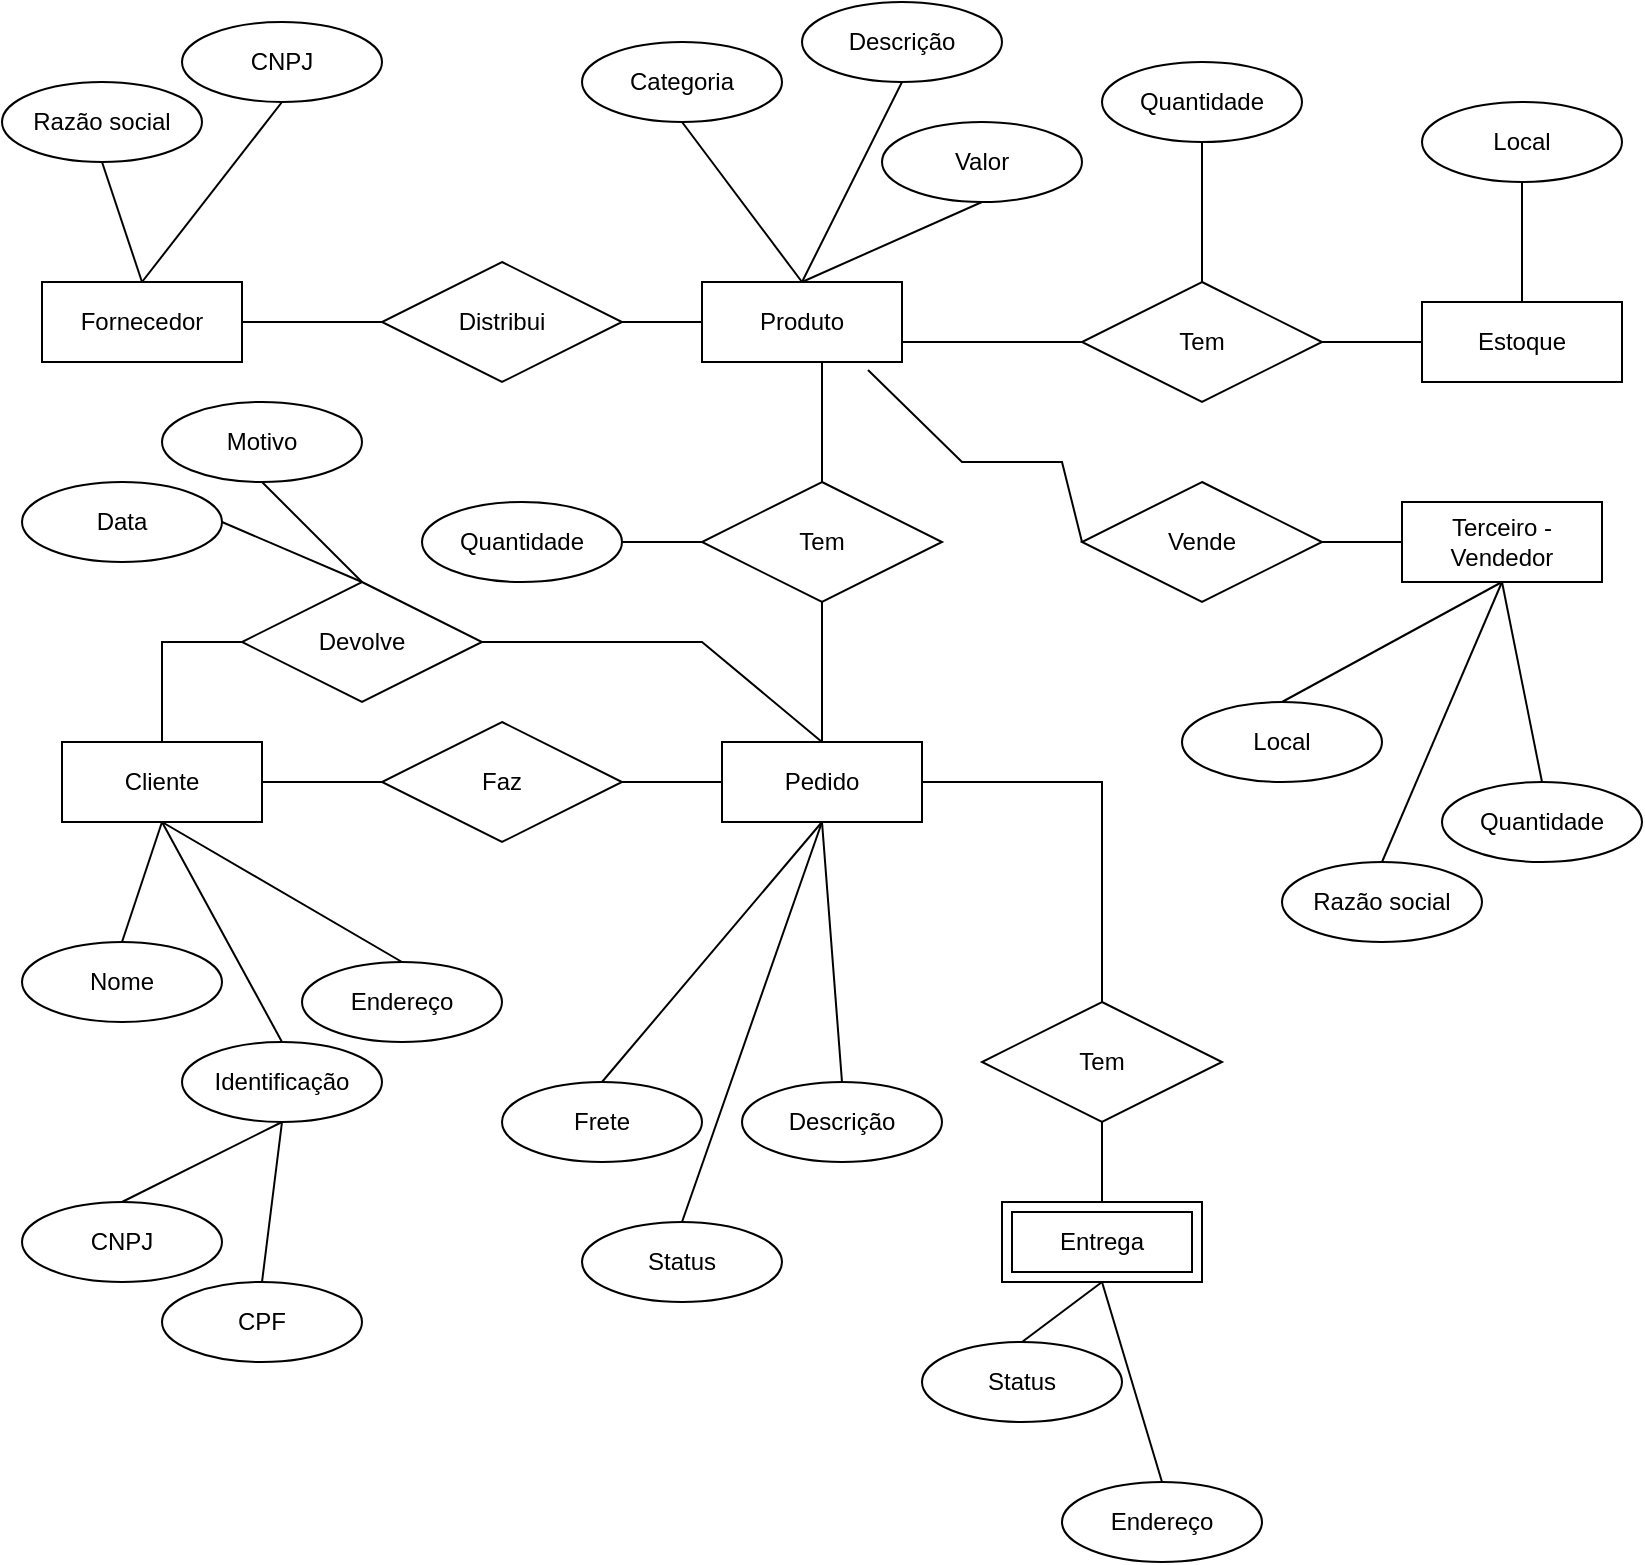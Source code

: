 <mxfile version="20.3.3" type="device"><diagram id="R2lEEEUBdFMjLlhIrx00" name="Page-1"><mxGraphModel dx="1038" dy="536" grid="1" gridSize="10" guides="1" tooltips="1" connect="1" arrows="1" fold="1" page="1" pageScale="1" pageWidth="850" pageHeight="1100" math="0" shadow="0" extFonts="Permanent Marker^https://fonts.googleapis.com/css?family=Permanent+Marker"><root><mxCell id="0"/><mxCell id="1" parent="0"/><mxCell id="_aVbSw46zG1tApkILwOk-37" style="edgeStyle=none;rounded=0;orthogonalLoop=1;jettySize=auto;html=1;exitX=1;exitY=0.75;exitDx=0;exitDy=0;entryX=0;entryY=0.5;entryDx=0;entryDy=0;endArrow=none;endFill=0;" edge="1" parent="1" source="_aVbSw46zG1tApkILwOk-1" target="_aVbSw46zG1tApkILwOk-21"><mxGeometry relative="1" as="geometry"/></mxCell><mxCell id="_aVbSw46zG1tApkILwOk-1" value="Produto" style="whiteSpace=wrap;html=1;align=center;" vertex="1" parent="1"><mxGeometry x="360" y="150" width="100" height="40" as="geometry"/></mxCell><mxCell id="_aVbSw46zG1tApkILwOk-30" style="edgeStyle=none;rounded=0;orthogonalLoop=1;jettySize=auto;html=1;exitX=1;exitY=0.5;exitDx=0;exitDy=0;entryX=0;entryY=0.5;entryDx=0;entryDy=0;endArrow=none;endFill=0;" edge="1" parent="1" source="_aVbSw46zG1tApkILwOk-2" target="_aVbSw46zG1tApkILwOk-29"><mxGeometry relative="1" as="geometry"/></mxCell><mxCell id="_aVbSw46zG1tApkILwOk-95" style="edgeStyle=none;rounded=0;orthogonalLoop=1;jettySize=auto;html=1;exitX=0.5;exitY=0;exitDx=0;exitDy=0;entryX=0;entryY=0.5;entryDx=0;entryDy=0;endArrow=none;endFill=0;" edge="1" parent="1" source="_aVbSw46zG1tApkILwOk-2" target="_aVbSw46zG1tApkILwOk-93"><mxGeometry relative="1" as="geometry"><Array as="points"><mxPoint x="90" y="330"/></Array></mxGeometry></mxCell><mxCell id="_aVbSw46zG1tApkILwOk-2" value="Cliente" style="whiteSpace=wrap;html=1;align=center;" vertex="1" parent="1"><mxGeometry x="40" y="380" width="100" height="40" as="geometry"/></mxCell><mxCell id="_aVbSw46zG1tApkILwOk-3" value="Estoque" style="whiteSpace=wrap;html=1;align=center;" vertex="1" parent="1"><mxGeometry x="720" y="160" width="100" height="40" as="geometry"/></mxCell><mxCell id="_aVbSw46zG1tApkILwOk-26" style="edgeStyle=none;rounded=0;orthogonalLoop=1;jettySize=auto;html=1;exitX=0.5;exitY=0;exitDx=0;exitDy=0;entryX=0.5;entryY=1;entryDx=0;entryDy=0;endArrow=none;endFill=0;" edge="1" parent="1" source="_aVbSw46zG1tApkILwOk-5" target="_aVbSw46zG1tApkILwOk-25"><mxGeometry relative="1" as="geometry"/></mxCell><mxCell id="_aVbSw46zG1tApkILwOk-81" style="edgeStyle=none;rounded=0;orthogonalLoop=1;jettySize=auto;html=1;exitX=1;exitY=0.5;exitDx=0;exitDy=0;entryX=0.5;entryY=0;entryDx=0;entryDy=0;endArrow=none;endFill=0;" edge="1" parent="1" source="_aVbSw46zG1tApkILwOk-5" target="_aVbSw46zG1tApkILwOk-80"><mxGeometry relative="1" as="geometry"><Array as="points"><mxPoint x="560" y="400"/></Array></mxGeometry></mxCell><mxCell id="_aVbSw46zG1tApkILwOk-5" value="&lt;div&gt;Pedido&lt;/div&gt;" style="whiteSpace=wrap;html=1;align=center;" vertex="1" parent="1"><mxGeometry x="370" y="380" width="100" height="40" as="geometry"/></mxCell><mxCell id="_aVbSw46zG1tApkILwOk-24" style="edgeStyle=none;rounded=0;orthogonalLoop=1;jettySize=auto;html=1;exitX=1;exitY=0.5;exitDx=0;exitDy=0;entryX=0;entryY=0.5;entryDx=0;entryDy=0;endArrow=none;endFill=0;" edge="1" parent="1" source="_aVbSw46zG1tApkILwOk-6" target="_aVbSw46zG1tApkILwOk-8"><mxGeometry relative="1" as="geometry"/></mxCell><mxCell id="_aVbSw46zG1tApkILwOk-6" value="&lt;div&gt;Fornecedor&lt;/div&gt;" style="whiteSpace=wrap;html=1;align=center;" vertex="1" parent="1"><mxGeometry x="30" y="150" width="100" height="40" as="geometry"/></mxCell><mxCell id="_aVbSw46zG1tApkILwOk-20" style="edgeStyle=orthogonalEdgeStyle;rounded=0;orthogonalLoop=1;jettySize=auto;html=1;exitX=1;exitY=0.5;exitDx=0;exitDy=0;endArrow=none;endFill=0;" edge="1" parent="1" source="_aVbSw46zG1tApkILwOk-8" target="_aVbSw46zG1tApkILwOk-1"><mxGeometry relative="1" as="geometry"/></mxCell><mxCell id="_aVbSw46zG1tApkILwOk-8" value="Distribui" style="shape=rhombus;perimeter=rhombusPerimeter;whiteSpace=wrap;html=1;align=center;" vertex="1" parent="1"><mxGeometry x="200" y="140" width="120" height="60" as="geometry"/></mxCell><mxCell id="_aVbSw46zG1tApkILwOk-35" style="edgeStyle=none;rounded=0;orthogonalLoop=1;jettySize=auto;html=1;entryX=0;entryY=0.5;entryDx=0;entryDy=0;endArrow=none;endFill=0;" edge="1" parent="1" source="_aVbSw46zG1tApkILwOk-21" target="_aVbSw46zG1tApkILwOk-3"><mxGeometry relative="1" as="geometry"/></mxCell><mxCell id="_aVbSw46zG1tApkILwOk-21" value="&lt;div&gt;Tem&lt;/div&gt;" style="shape=rhombus;perimeter=rhombusPerimeter;whiteSpace=wrap;html=1;align=center;" vertex="1" parent="1"><mxGeometry x="550" y="150" width="120" height="60" as="geometry"/></mxCell><mxCell id="_aVbSw46zG1tApkILwOk-27" style="edgeStyle=none;rounded=0;orthogonalLoop=1;jettySize=auto;html=1;exitX=0.5;exitY=0;exitDx=0;exitDy=0;entryX=0.6;entryY=1;entryDx=0;entryDy=0;entryPerimeter=0;endArrow=none;endFill=0;" edge="1" parent="1" source="_aVbSw46zG1tApkILwOk-25" target="_aVbSw46zG1tApkILwOk-1"><mxGeometry relative="1" as="geometry"/></mxCell><mxCell id="_aVbSw46zG1tApkILwOk-25" value="Tem" style="shape=rhombus;perimeter=rhombusPerimeter;whiteSpace=wrap;html=1;align=center;" vertex="1" parent="1"><mxGeometry x="360" y="250" width="120" height="60" as="geometry"/></mxCell><mxCell id="_aVbSw46zG1tApkILwOk-31" style="edgeStyle=none;rounded=0;orthogonalLoop=1;jettySize=auto;html=1;exitX=1;exitY=0.5;exitDx=0;exitDy=0;entryX=0;entryY=0.5;entryDx=0;entryDy=0;endArrow=none;endFill=0;" edge="1" parent="1" source="_aVbSw46zG1tApkILwOk-29" target="_aVbSw46zG1tApkILwOk-5"><mxGeometry relative="1" as="geometry"/></mxCell><mxCell id="_aVbSw46zG1tApkILwOk-29" value="Faz" style="shape=rhombus;perimeter=rhombusPerimeter;whiteSpace=wrap;html=1;align=center;" vertex="1" parent="1"><mxGeometry x="200" y="370" width="120" height="60" as="geometry"/></mxCell><mxCell id="_aVbSw46zG1tApkILwOk-39" style="edgeStyle=none;rounded=0;orthogonalLoop=1;jettySize=auto;html=1;endArrow=none;endFill=0;" edge="1" parent="1" source="_aVbSw46zG1tApkILwOk-32" target="_aVbSw46zG1tApkILwOk-33"><mxGeometry relative="1" as="geometry"/></mxCell><mxCell id="_aVbSw46zG1tApkILwOk-32" value="Terceiro - Vendedor" style="whiteSpace=wrap;html=1;align=center;" vertex="1" parent="1"><mxGeometry x="710" y="260" width="100" height="40" as="geometry"/></mxCell><mxCell id="_aVbSw46zG1tApkILwOk-38" style="edgeStyle=none;rounded=0;orthogonalLoop=1;jettySize=auto;html=1;exitX=0;exitY=0.5;exitDx=0;exitDy=0;entryX=0.83;entryY=1.1;entryDx=0;entryDy=0;entryPerimeter=0;endArrow=none;endFill=0;" edge="1" parent="1" source="_aVbSw46zG1tApkILwOk-33" target="_aVbSw46zG1tApkILwOk-1"><mxGeometry relative="1" as="geometry"><Array as="points"><mxPoint x="540" y="240"/><mxPoint x="490" y="240"/></Array></mxGeometry></mxCell><mxCell id="_aVbSw46zG1tApkILwOk-33" value="Vende" style="shape=rhombus;perimeter=rhombusPerimeter;whiteSpace=wrap;html=1;align=center;" vertex="1" parent="1"><mxGeometry x="550" y="250" width="120" height="60" as="geometry"/></mxCell><mxCell id="_aVbSw46zG1tApkILwOk-47" style="edgeStyle=none;rounded=0;orthogonalLoop=1;jettySize=auto;html=1;exitX=0.5;exitY=0;exitDx=0;exitDy=0;entryX=0.5;entryY=1;entryDx=0;entryDy=0;endArrow=none;endFill=0;" edge="1" parent="1" source="_aVbSw46zG1tApkILwOk-42" target="_aVbSw46zG1tApkILwOk-2"><mxGeometry relative="1" as="geometry"/></mxCell><mxCell id="_aVbSw46zG1tApkILwOk-42" value="Identificação" style="ellipse;whiteSpace=wrap;html=1;align=center;" vertex="1" parent="1"><mxGeometry x="100" y="530" width="100" height="40" as="geometry"/></mxCell><mxCell id="_aVbSw46zG1tApkILwOk-46" style="edgeStyle=none;rounded=0;orthogonalLoop=1;jettySize=auto;html=1;exitX=0.5;exitY=0;exitDx=0;exitDy=0;entryX=0.5;entryY=1;entryDx=0;entryDy=0;endArrow=none;endFill=0;" edge="1" parent="1" source="_aVbSw46zG1tApkILwOk-44" target="_aVbSw46zG1tApkILwOk-2"><mxGeometry relative="1" as="geometry"/></mxCell><mxCell id="_aVbSw46zG1tApkILwOk-44" value="&lt;div&gt;Nome&lt;/div&gt;" style="ellipse;whiteSpace=wrap;html=1;align=center;" vertex="1" parent="1"><mxGeometry x="20" y="480" width="100" height="40" as="geometry"/></mxCell><mxCell id="_aVbSw46zG1tApkILwOk-49" style="edgeStyle=none;rounded=0;orthogonalLoop=1;jettySize=auto;html=1;exitX=0.5;exitY=0;exitDx=0;exitDy=0;entryX=0.5;entryY=1;entryDx=0;entryDy=0;endArrow=none;endFill=0;" edge="1" parent="1" source="_aVbSw46zG1tApkILwOk-48" target="_aVbSw46zG1tApkILwOk-2"><mxGeometry relative="1" as="geometry"/></mxCell><mxCell id="_aVbSw46zG1tApkILwOk-48" value="Endereço" style="ellipse;whiteSpace=wrap;html=1;align=center;" vertex="1" parent="1"><mxGeometry x="160" y="490" width="100" height="40" as="geometry"/></mxCell><mxCell id="_aVbSw46zG1tApkILwOk-52" style="edgeStyle=none;rounded=0;orthogonalLoop=1;jettySize=auto;html=1;exitX=0.5;exitY=0;exitDx=0;exitDy=0;entryX=0.5;entryY=1;entryDx=0;entryDy=0;endArrow=none;endFill=0;" edge="1" parent="1" source="_aVbSw46zG1tApkILwOk-50" target="_aVbSw46zG1tApkILwOk-5"><mxGeometry relative="1" as="geometry"/></mxCell><mxCell id="_aVbSw46zG1tApkILwOk-50" value="Status" style="ellipse;whiteSpace=wrap;html=1;align=center;" vertex="1" parent="1"><mxGeometry x="300" y="620" width="100" height="40" as="geometry"/></mxCell><mxCell id="_aVbSw46zG1tApkILwOk-53" style="edgeStyle=none;rounded=0;orthogonalLoop=1;jettySize=auto;html=1;exitX=0.5;exitY=0;exitDx=0;exitDy=0;entryX=0.5;entryY=1;entryDx=0;entryDy=0;endArrow=none;endFill=0;" edge="1" parent="1" source="_aVbSw46zG1tApkILwOk-51" target="_aVbSw46zG1tApkILwOk-5"><mxGeometry relative="1" as="geometry"/></mxCell><mxCell id="_aVbSw46zG1tApkILwOk-51" value="Descrição" style="ellipse;whiteSpace=wrap;html=1;align=center;" vertex="1" parent="1"><mxGeometry x="380" y="550" width="100" height="40" as="geometry"/></mxCell><mxCell id="_aVbSw46zG1tApkILwOk-57" style="edgeStyle=none;rounded=0;orthogonalLoop=1;jettySize=auto;html=1;exitX=0.5;exitY=1;exitDx=0;exitDy=0;entryX=0.5;entryY=0;entryDx=0;entryDy=0;endArrow=none;endFill=0;" edge="1" parent="1" source="_aVbSw46zG1tApkILwOk-54" target="_aVbSw46zG1tApkILwOk-1"><mxGeometry relative="1" as="geometry"/></mxCell><mxCell id="_aVbSw46zG1tApkILwOk-54" value="Categoria" style="ellipse;whiteSpace=wrap;html=1;align=center;" vertex="1" parent="1"><mxGeometry x="300" y="30" width="100" height="40" as="geometry"/></mxCell><mxCell id="_aVbSw46zG1tApkILwOk-58" style="edgeStyle=none;rounded=0;orthogonalLoop=1;jettySize=auto;html=1;exitX=0.5;exitY=1;exitDx=0;exitDy=0;endArrow=none;endFill=0;" edge="1" parent="1" source="_aVbSw46zG1tApkILwOk-55"><mxGeometry relative="1" as="geometry"><mxPoint x="410" y="150" as="targetPoint"/></mxGeometry></mxCell><mxCell id="_aVbSw46zG1tApkILwOk-55" value="Descrição" style="ellipse;whiteSpace=wrap;html=1;align=center;" vertex="1" parent="1"><mxGeometry x="410" y="10" width="100" height="40" as="geometry"/></mxCell><mxCell id="_aVbSw46zG1tApkILwOk-59" style="edgeStyle=none;rounded=0;orthogonalLoop=1;jettySize=auto;html=1;exitX=0.5;exitY=1;exitDx=0;exitDy=0;entryX=0.5;entryY=0;entryDx=0;entryDy=0;endArrow=none;endFill=0;" edge="1" parent="1" source="_aVbSw46zG1tApkILwOk-56" target="_aVbSw46zG1tApkILwOk-1"><mxGeometry relative="1" as="geometry"/></mxCell><mxCell id="_aVbSw46zG1tApkILwOk-56" value="Valor" style="ellipse;whiteSpace=wrap;html=1;align=center;" vertex="1" parent="1"><mxGeometry x="450" y="70" width="100" height="40" as="geometry"/></mxCell><mxCell id="_aVbSw46zG1tApkILwOk-62" style="edgeStyle=none;rounded=0;orthogonalLoop=1;jettySize=auto;html=1;exitX=0.5;exitY=1;exitDx=0;exitDy=0;entryX=0.5;entryY=0;entryDx=0;entryDy=0;endArrow=none;endFill=0;" edge="1" parent="1" source="_aVbSw46zG1tApkILwOk-60" target="_aVbSw46zG1tApkILwOk-6"><mxGeometry relative="1" as="geometry"/></mxCell><mxCell id="_aVbSw46zG1tApkILwOk-60" value="Razão social" style="ellipse;whiteSpace=wrap;html=1;align=center;" vertex="1" parent="1"><mxGeometry x="10" y="50" width="100" height="40" as="geometry"/></mxCell><mxCell id="_aVbSw46zG1tApkILwOk-63" style="edgeStyle=none;rounded=0;orthogonalLoop=1;jettySize=auto;html=1;exitX=0.5;exitY=1;exitDx=0;exitDy=0;entryX=0.5;entryY=0;entryDx=0;entryDy=0;endArrow=none;endFill=0;" edge="1" parent="1" source="_aVbSw46zG1tApkILwOk-61" target="_aVbSw46zG1tApkILwOk-6"><mxGeometry relative="1" as="geometry"/></mxCell><mxCell id="_aVbSw46zG1tApkILwOk-61" value="CNPJ" style="ellipse;whiteSpace=wrap;html=1;align=center;" vertex="1" parent="1"><mxGeometry x="100" y="20" width="100" height="40" as="geometry"/></mxCell><mxCell id="_aVbSw46zG1tApkILwOk-65" style="edgeStyle=none;rounded=0;orthogonalLoop=1;jettySize=auto;html=1;exitX=0.5;exitY=1;exitDx=0;exitDy=0;entryX=0.5;entryY=0;entryDx=0;entryDy=0;endArrow=none;endFill=0;" edge="1" parent="1" source="_aVbSw46zG1tApkILwOk-64" target="_aVbSw46zG1tApkILwOk-21"><mxGeometry relative="1" as="geometry"/></mxCell><mxCell id="_aVbSw46zG1tApkILwOk-64" value="Quantidade" style="ellipse;whiteSpace=wrap;html=1;align=center;" vertex="1" parent="1"><mxGeometry x="560" y="40" width="100" height="40" as="geometry"/></mxCell><mxCell id="_aVbSw46zG1tApkILwOk-67" style="edgeStyle=none;rounded=0;orthogonalLoop=1;jettySize=auto;html=1;exitX=0.5;exitY=1;exitDx=0;exitDy=0;entryX=0.5;entryY=0;entryDx=0;entryDy=0;endArrow=none;endFill=0;" edge="1" parent="1" source="_aVbSw46zG1tApkILwOk-66" target="_aVbSw46zG1tApkILwOk-3"><mxGeometry relative="1" as="geometry"/></mxCell><mxCell id="_aVbSw46zG1tApkILwOk-66" value="Local" style="ellipse;whiteSpace=wrap;html=1;align=center;" vertex="1" parent="1"><mxGeometry x="720" y="60" width="100" height="40" as="geometry"/></mxCell><mxCell id="_aVbSw46zG1tApkILwOk-71" style="edgeStyle=none;rounded=0;orthogonalLoop=1;jettySize=auto;html=1;exitX=1;exitY=0.5;exitDx=0;exitDy=0;endArrow=none;endFill=0;" edge="1" parent="1" source="_aVbSw46zG1tApkILwOk-70"><mxGeometry relative="1" as="geometry"><mxPoint x="360" y="280" as="targetPoint"/></mxGeometry></mxCell><mxCell id="_aVbSw46zG1tApkILwOk-70" value="Quantidade" style="ellipse;whiteSpace=wrap;html=1;align=center;" vertex="1" parent="1"><mxGeometry x="220" y="260" width="100" height="40" as="geometry"/></mxCell><mxCell id="_aVbSw46zG1tApkILwOk-73" style="edgeStyle=none;rounded=0;orthogonalLoop=1;jettySize=auto;html=1;exitX=0.5;exitY=0;exitDx=0;exitDy=0;endArrow=none;endFill=0;" edge="1" parent="1" source="_aVbSw46zG1tApkILwOk-72"><mxGeometry relative="1" as="geometry"><mxPoint x="420" y="420" as="targetPoint"/></mxGeometry></mxCell><mxCell id="_aVbSw46zG1tApkILwOk-72" value="Frete" style="ellipse;whiteSpace=wrap;html=1;align=center;" vertex="1" parent="1"><mxGeometry x="260" y="550" width="100" height="40" as="geometry"/></mxCell><mxCell id="_aVbSw46zG1tApkILwOk-75" style="edgeStyle=none;rounded=0;orthogonalLoop=1;jettySize=auto;html=1;exitX=0.5;exitY=0;exitDx=0;exitDy=0;entryX=0.5;entryY=1;entryDx=0;entryDy=0;endArrow=none;endFill=0;" edge="1" parent="1" source="_aVbSw46zG1tApkILwOk-74" target="_aVbSw46zG1tApkILwOk-32"><mxGeometry relative="1" as="geometry"/></mxCell><mxCell id="_aVbSw46zG1tApkILwOk-74" value="Local" style="ellipse;whiteSpace=wrap;html=1;align=center;" vertex="1" parent="1"><mxGeometry x="600" y="360" width="100" height="40" as="geometry"/></mxCell><mxCell id="_aVbSw46zG1tApkILwOk-77" style="edgeStyle=none;rounded=0;orthogonalLoop=1;jettySize=auto;html=1;exitX=0.5;exitY=0;exitDx=0;exitDy=0;entryX=0.5;entryY=1;entryDx=0;entryDy=0;endArrow=none;endFill=0;" edge="1" parent="1" source="_aVbSw46zG1tApkILwOk-76" target="_aVbSw46zG1tApkILwOk-32"><mxGeometry relative="1" as="geometry"/></mxCell><mxCell id="_aVbSw46zG1tApkILwOk-76" value="Razão social" style="ellipse;whiteSpace=wrap;html=1;align=center;" vertex="1" parent="1"><mxGeometry x="650" y="440" width="100" height="40" as="geometry"/></mxCell><mxCell id="_aVbSw46zG1tApkILwOk-79" style="edgeStyle=none;rounded=0;orthogonalLoop=1;jettySize=auto;html=1;exitX=0.5;exitY=0;exitDx=0;exitDy=0;entryX=0.5;entryY=1;entryDx=0;entryDy=0;endArrow=none;endFill=0;" edge="1" parent="1" source="_aVbSw46zG1tApkILwOk-78" target="_aVbSw46zG1tApkILwOk-32"><mxGeometry relative="1" as="geometry"/></mxCell><mxCell id="_aVbSw46zG1tApkILwOk-78" value="Quantidade" style="ellipse;whiteSpace=wrap;html=1;align=center;" vertex="1" parent="1"><mxGeometry x="730" y="400" width="100" height="40" as="geometry"/></mxCell><mxCell id="_aVbSw46zG1tApkILwOk-83" style="edgeStyle=none;rounded=0;orthogonalLoop=1;jettySize=auto;html=1;exitX=0.5;exitY=1;exitDx=0;exitDy=0;entryX=0.5;entryY=0;entryDx=0;entryDy=0;endArrow=none;endFill=0;" edge="1" parent="1" source="_aVbSw46zG1tApkILwOk-80" target="_aVbSw46zG1tApkILwOk-82"><mxGeometry relative="1" as="geometry"/></mxCell><mxCell id="_aVbSw46zG1tApkILwOk-80" value="Tem" style="shape=rhombus;perimeter=rhombusPerimeter;whiteSpace=wrap;html=1;align=center;" vertex="1" parent="1"><mxGeometry x="500" y="510" width="120" height="60" as="geometry"/></mxCell><mxCell id="_aVbSw46zG1tApkILwOk-85" style="edgeStyle=none;rounded=0;orthogonalLoop=1;jettySize=auto;html=1;exitX=0.5;exitY=1;exitDx=0;exitDy=0;entryX=0.5;entryY=0;entryDx=0;entryDy=0;endArrow=none;endFill=0;" edge="1" parent="1" source="_aVbSw46zG1tApkILwOk-82" target="_aVbSw46zG1tApkILwOk-84"><mxGeometry relative="1" as="geometry"/></mxCell><mxCell id="_aVbSw46zG1tApkILwOk-82" value="&lt;div&gt;Entrega&lt;/div&gt;" style="shape=ext;margin=3;double=1;whiteSpace=wrap;html=1;align=center;" vertex="1" parent="1"><mxGeometry x="510" y="610" width="100" height="40" as="geometry"/></mxCell><mxCell id="_aVbSw46zG1tApkILwOk-84" value="&lt;div&gt;Status&lt;/div&gt;" style="ellipse;whiteSpace=wrap;html=1;align=center;" vertex="1" parent="1"><mxGeometry x="470" y="680" width="100" height="40" as="geometry"/></mxCell><mxCell id="_aVbSw46zG1tApkILwOk-87" style="edgeStyle=none;rounded=0;orthogonalLoop=1;jettySize=auto;html=1;exitX=0.5;exitY=0;exitDx=0;exitDy=0;endArrow=none;endFill=0;" edge="1" parent="1" source="_aVbSw46zG1tApkILwOk-86"><mxGeometry relative="1" as="geometry"><mxPoint x="560" y="650" as="targetPoint"/></mxGeometry></mxCell><mxCell id="_aVbSw46zG1tApkILwOk-86" value="Endereço" style="ellipse;whiteSpace=wrap;html=1;align=center;" vertex="1" parent="1"><mxGeometry x="540" y="750" width="100" height="40" as="geometry"/></mxCell><mxCell id="_aVbSw46zG1tApkILwOk-96" style="edgeStyle=none;rounded=0;orthogonalLoop=1;jettySize=auto;html=1;exitX=1;exitY=0.5;exitDx=0;exitDy=0;entryX=0.5;entryY=0;entryDx=0;entryDy=0;endArrow=none;endFill=0;" edge="1" parent="1" source="_aVbSw46zG1tApkILwOk-93" target="_aVbSw46zG1tApkILwOk-5"><mxGeometry relative="1" as="geometry"><Array as="points"><mxPoint x="360" y="330"/></Array></mxGeometry></mxCell><mxCell id="_aVbSw46zG1tApkILwOk-93" value="Devolve" style="shape=rhombus;perimeter=rhombusPerimeter;whiteSpace=wrap;html=1;align=center;" vertex="1" parent="1"><mxGeometry x="130" y="300" width="120" height="60" as="geometry"/></mxCell><mxCell id="_aVbSw46zG1tApkILwOk-98" style="edgeStyle=none;rounded=0;orthogonalLoop=1;jettySize=auto;html=1;exitX=1;exitY=0.5;exitDx=0;exitDy=0;entryX=0.5;entryY=0;entryDx=0;entryDy=0;endArrow=none;endFill=0;" edge="1" parent="1" source="_aVbSw46zG1tApkILwOk-97" target="_aVbSw46zG1tApkILwOk-93"><mxGeometry relative="1" as="geometry"/></mxCell><mxCell id="_aVbSw46zG1tApkILwOk-97" value="&lt;div&gt;Data&lt;/div&gt;" style="ellipse;whiteSpace=wrap;html=1;align=center;" vertex="1" parent="1"><mxGeometry x="20" y="250" width="100" height="40" as="geometry"/></mxCell><mxCell id="_aVbSw46zG1tApkILwOk-100" style="edgeStyle=none;rounded=0;orthogonalLoop=1;jettySize=auto;html=1;exitX=0.5;exitY=1;exitDx=0;exitDy=0;endArrow=none;endFill=0;" edge="1" parent="1" source="_aVbSw46zG1tApkILwOk-99"><mxGeometry relative="1" as="geometry"><mxPoint x="190" y="300" as="targetPoint"/></mxGeometry></mxCell><mxCell id="_aVbSw46zG1tApkILwOk-99" value="Motivo" style="ellipse;whiteSpace=wrap;html=1;align=center;" vertex="1" parent="1"><mxGeometry x="90" y="210" width="100" height="40" as="geometry"/></mxCell><mxCell id="_aVbSw46zG1tApkILwOk-102" style="edgeStyle=none;rounded=0;orthogonalLoop=1;jettySize=auto;html=1;exitX=0.5;exitY=0;exitDx=0;exitDy=0;entryX=0.5;entryY=1;entryDx=0;entryDy=0;endArrow=none;endFill=0;" edge="1" parent="1" source="_aVbSw46zG1tApkILwOk-101" target="_aVbSw46zG1tApkILwOk-42"><mxGeometry relative="1" as="geometry"/></mxCell><mxCell id="_aVbSw46zG1tApkILwOk-101" value="CNPJ" style="ellipse;whiteSpace=wrap;html=1;align=center;" vertex="1" parent="1"><mxGeometry x="20" y="610" width="100" height="40" as="geometry"/></mxCell><mxCell id="_aVbSw46zG1tApkILwOk-104" style="edgeStyle=none;rounded=0;orthogonalLoop=1;jettySize=auto;html=1;exitX=0.5;exitY=0;exitDx=0;exitDy=0;endArrow=none;endFill=0;" edge="1" parent="1" source="_aVbSw46zG1tApkILwOk-103"><mxGeometry relative="1" as="geometry"><mxPoint x="150" y="570" as="targetPoint"/></mxGeometry></mxCell><mxCell id="_aVbSw46zG1tApkILwOk-103" value="CPF" style="ellipse;whiteSpace=wrap;html=1;align=center;" vertex="1" parent="1"><mxGeometry x="90" y="650" width="100" height="40" as="geometry"/></mxCell></root></mxGraphModel></diagram></mxfile>